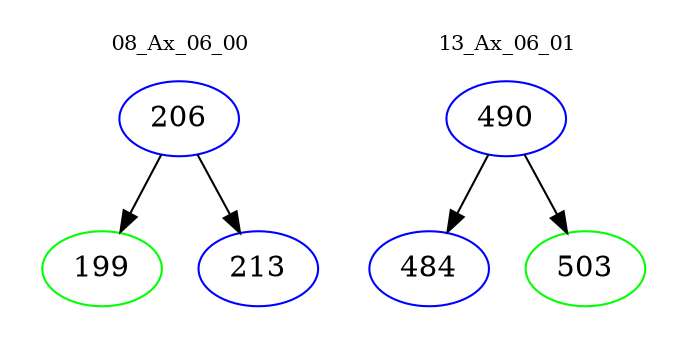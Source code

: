 digraph{
subgraph cluster_0 {
color = white
label = "08_Ax_06_00";
fontsize=10;
T0_206 [label="206", color="blue"]
T0_206 -> T0_199 [color="black"]
T0_199 [label="199", color="green"]
T0_206 -> T0_213 [color="black"]
T0_213 [label="213", color="blue"]
}
subgraph cluster_1 {
color = white
label = "13_Ax_06_01";
fontsize=10;
T1_490 [label="490", color="blue"]
T1_490 -> T1_484 [color="black"]
T1_484 [label="484", color="blue"]
T1_490 -> T1_503 [color="black"]
T1_503 [label="503", color="green"]
}
}
